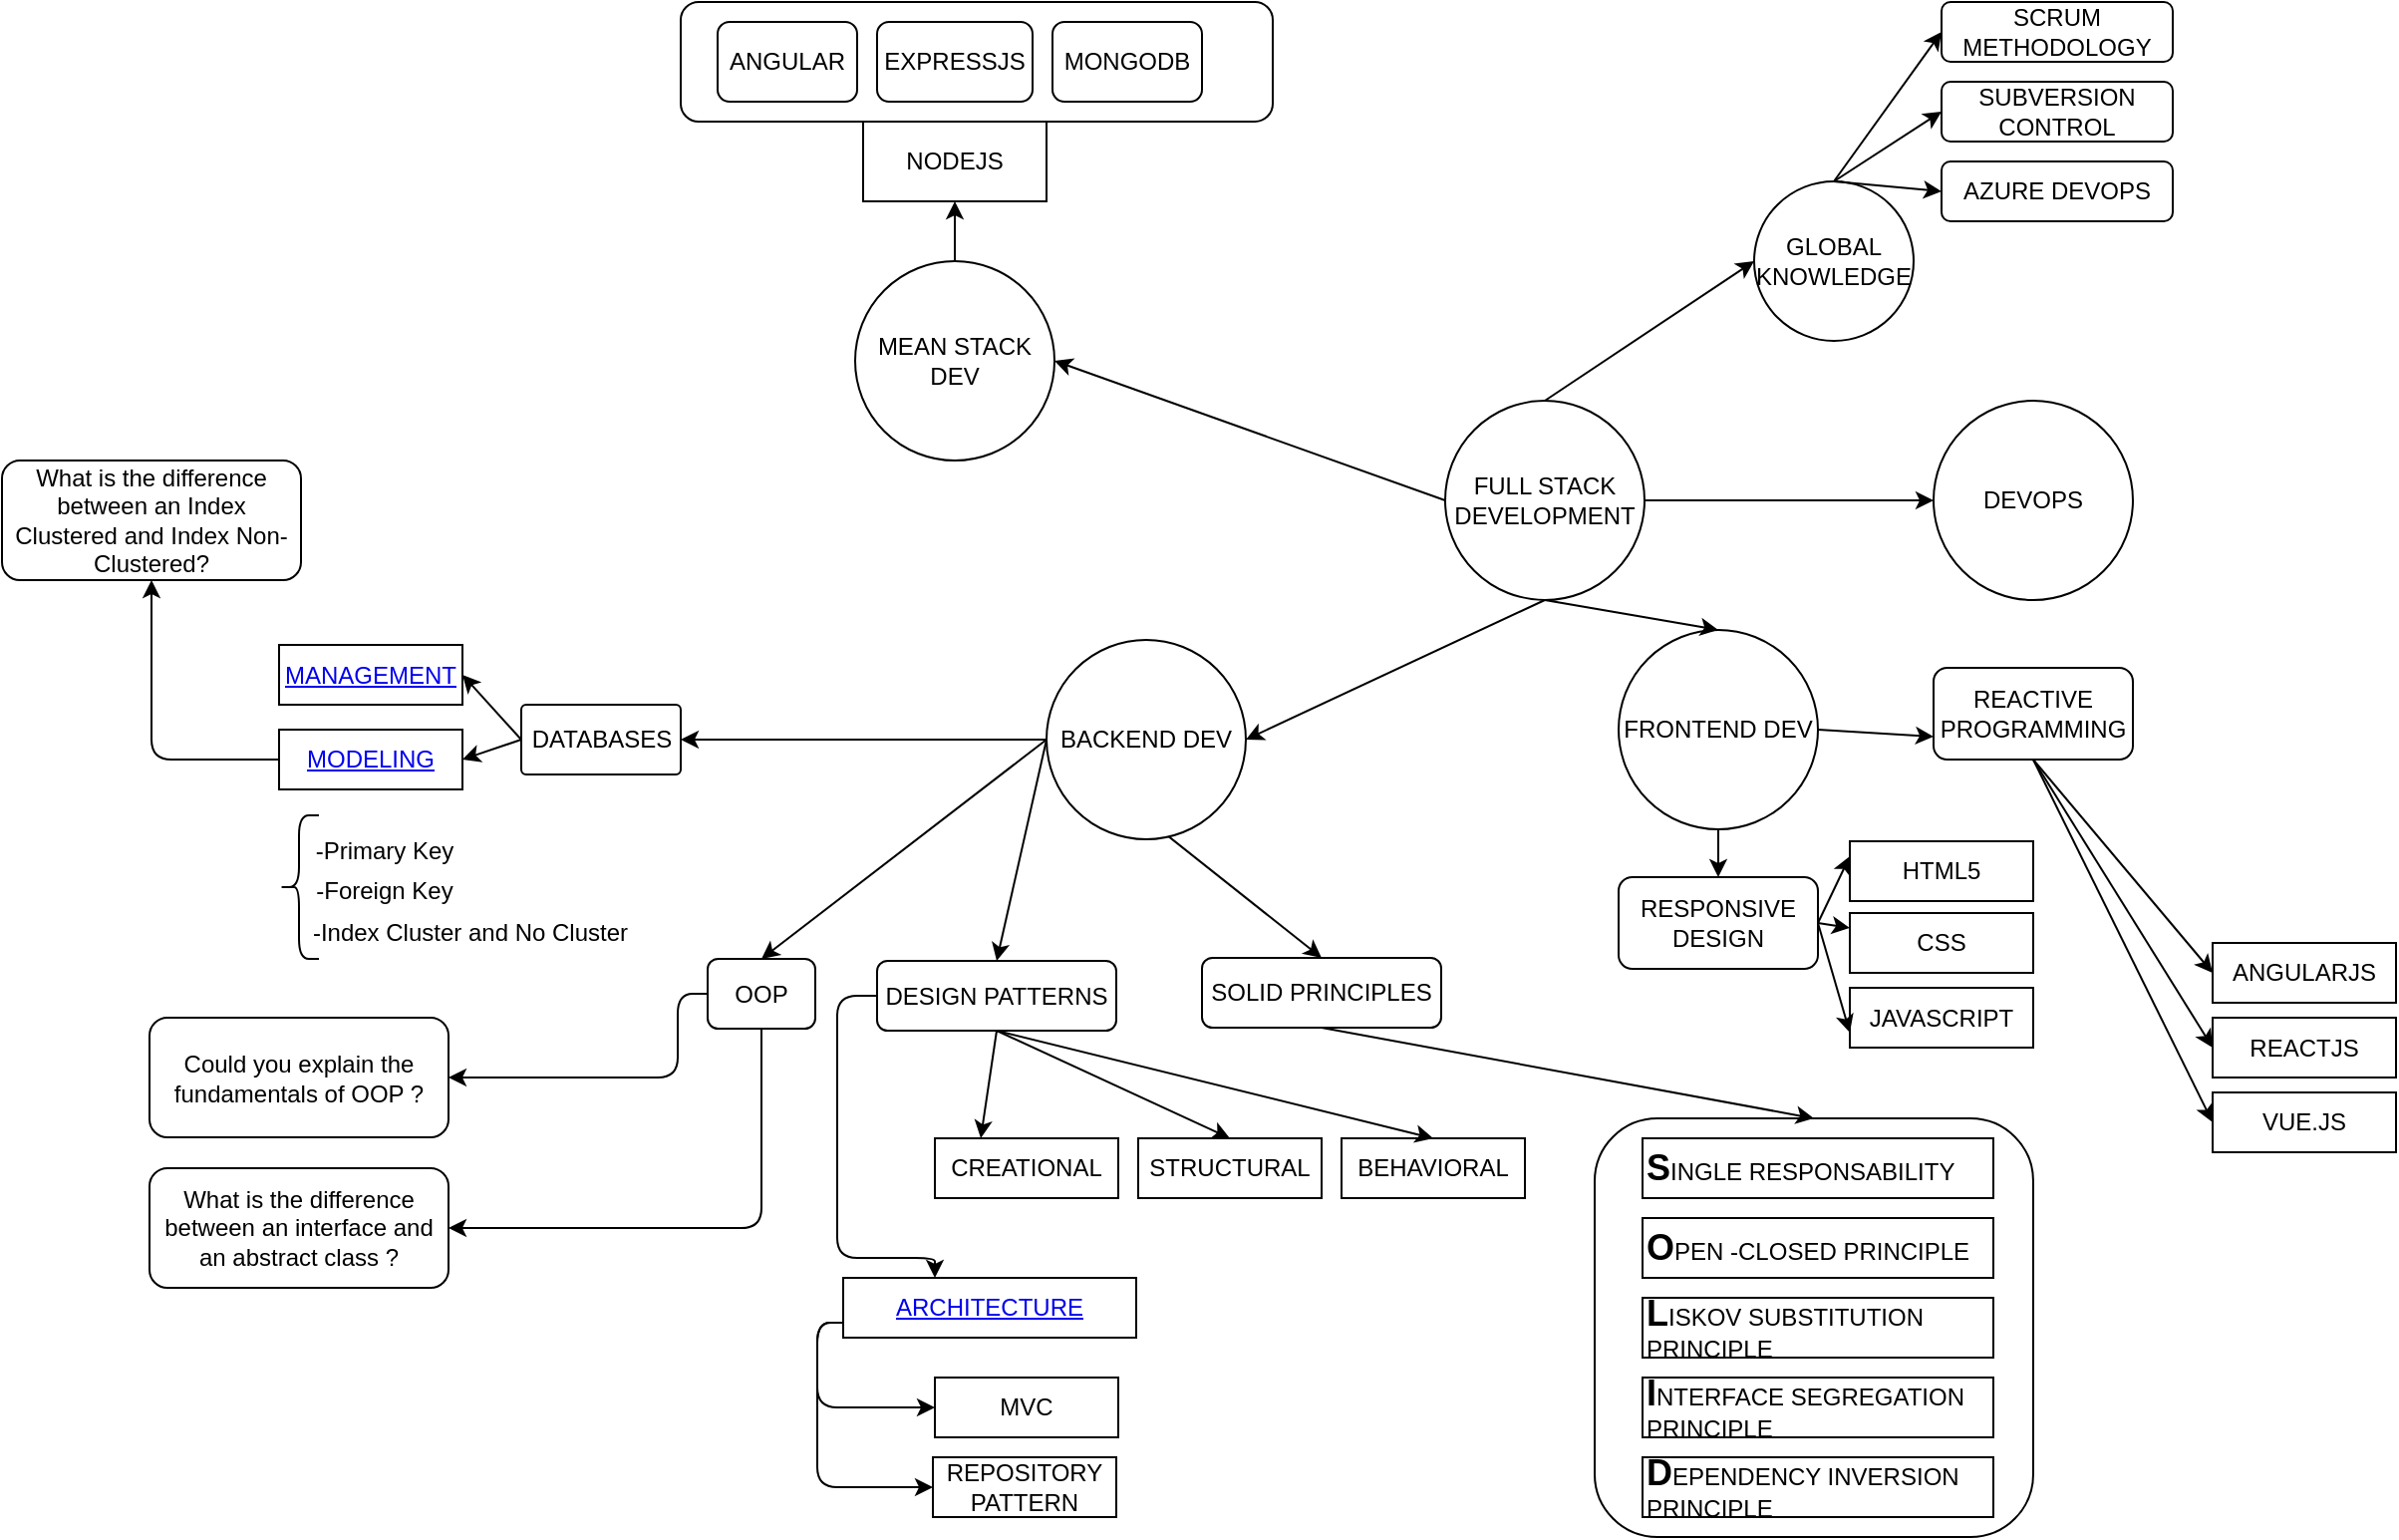 <mxfile version="11.3.0" type="device" pages="1"><diagram id="z3-WAtmKOLRgWlyEKlDg" name="Page-1"><mxGraphModel dx="1602" dy="746" grid="1" gridSize="10" guides="1" tooltips="1" connect="1" arrows="1" fold="1" page="1" pageScale="1" pageWidth="850" pageHeight="1100" math="0" shadow="0"><root><mxCell id="0"/><mxCell id="1" parent="0"/><mxCell id="mQjBrFTNfQmqXaDYFYGM-48" value="" style="rounded=1;whiteSpace=wrap;html=1;align=left;" parent="1" vertex="1"><mxGeometry x="460" y="710" width="220" height="210" as="geometry"/></mxCell><mxCell id="mQjBrFTNfQmqXaDYFYGM-38" value="" style="endArrow=classic;html=1;exitX=0;exitY=0.5;exitDx=0;exitDy=0;entryX=0.5;entryY=0;entryDx=0;entryDy=0;" parent="1" source="mQjBrFTNfQmqXaDYFYGM-13" target="mQjBrFTNfQmqXaDYFYGM-37" edge="1"><mxGeometry width="50" height="50" relative="1" as="geometry"><mxPoint x="400" y="620" as="sourcePoint"/><mxPoint x="450" y="570" as="targetPoint"/></mxGeometry></mxCell><mxCell id="mQjBrFTNfQmqXaDYFYGM-7" value="" style="rounded=1;whiteSpace=wrap;html=1;" parent="1" vertex="1"><mxGeometry x="1.5" y="150" width="297" height="60" as="geometry"/></mxCell><mxCell id="mQjBrFTNfQmqXaDYFYGM-1" value="FULL STACK DEVELOPMENT" style="ellipse;whiteSpace=wrap;html=1;aspect=fixed;" parent="1" vertex="1"><mxGeometry x="385" y="350" width="100" height="100" as="geometry"/></mxCell><mxCell id="mQjBrFTNfQmqXaDYFYGM-2" value="MEAN STACK DEV" style="ellipse;whiteSpace=wrap;html=1;aspect=fixed;" parent="1" vertex="1"><mxGeometry x="89" y="280" width="100" height="100" as="geometry"/></mxCell><mxCell id="mQjBrFTNfQmqXaDYFYGM-3" value="DEVOPS" style="ellipse;whiteSpace=wrap;html=1;aspect=fixed;" parent="1" vertex="1"><mxGeometry x="630" y="350" width="100" height="100" as="geometry"/></mxCell><mxCell id="mQjBrFTNfQmqXaDYFYGM-5" value="EXPRESSJS" style="rounded=1;whiteSpace=wrap;html=1;" parent="1" vertex="1"><mxGeometry x="100" y="160" width="78" height="40" as="geometry"/></mxCell><mxCell id="mQjBrFTNfQmqXaDYFYGM-6" value="MONGODB" style="rounded=1;whiteSpace=wrap;html=1;" parent="1" vertex="1"><mxGeometry x="188" y="160" width="75" height="40" as="geometry"/></mxCell><mxCell id="mQjBrFTNfQmqXaDYFYGM-8" value="ANGULAR" style="rounded=1;whiteSpace=wrap;html=1;" parent="1" vertex="1"><mxGeometry x="20" y="160" width="70" height="40" as="geometry"/></mxCell><mxCell id="mQjBrFTNfQmqXaDYFYGM-9" value="NODEJS" style="rounded=0;whiteSpace=wrap;html=1;" parent="1" vertex="1"><mxGeometry x="93" y="210" width="92" height="40" as="geometry"/></mxCell><mxCell id="mQjBrFTNfQmqXaDYFYGM-11" value="" style="endArrow=classic;html=1;exitX=0.5;exitY=0;exitDx=0;exitDy=0;entryX=0.5;entryY=1;entryDx=0;entryDy=0;" parent="1" source="mQjBrFTNfQmqXaDYFYGM-2" target="mQjBrFTNfQmqXaDYFYGM-9" edge="1"><mxGeometry width="50" height="50" relative="1" as="geometry"><mxPoint x="300" y="320" as="sourcePoint"/><mxPoint x="350" y="270" as="targetPoint"/></mxGeometry></mxCell><mxCell id="mQjBrFTNfQmqXaDYFYGM-12" value="" style="endArrow=classic;html=1;entryX=1;entryY=0.5;entryDx=0;entryDy=0;exitX=0;exitY=0.5;exitDx=0;exitDy=0;" parent="1" source="mQjBrFTNfQmqXaDYFYGM-1" target="mQjBrFTNfQmqXaDYFYGM-2" edge="1"><mxGeometry width="50" height="50" relative="1" as="geometry"><mxPoint x="270" y="480" as="sourcePoint"/><mxPoint x="320" y="430" as="targetPoint"/></mxGeometry></mxCell><mxCell id="mQjBrFTNfQmqXaDYFYGM-13" value="BACKEND DEV" style="ellipse;whiteSpace=wrap;html=1;aspect=fixed;" parent="1" vertex="1"><mxGeometry x="185" y="470" width="100" height="100" as="geometry"/></mxCell><mxCell id="mQjBrFTNfQmqXaDYFYGM-14" value="FRONTEND DEV" style="ellipse;whiteSpace=wrap;html=1;aspect=fixed;" parent="1" vertex="1"><mxGeometry x="472" y="465" width="100" height="100" as="geometry"/></mxCell><mxCell id="mQjBrFTNfQmqXaDYFYGM-15" value="" style="endArrow=classic;html=1;exitX=0.5;exitY=1;exitDx=0;exitDy=0;entryX=1;entryY=0.5;entryDx=0;entryDy=0;" parent="1" source="mQjBrFTNfQmqXaDYFYGM-1" target="mQjBrFTNfQmqXaDYFYGM-13" edge="1"><mxGeometry width="50" height="50" relative="1" as="geometry"><mxPoint x="60" y="450" as="sourcePoint"/><mxPoint x="110" y="400" as="targetPoint"/></mxGeometry></mxCell><mxCell id="mQjBrFTNfQmqXaDYFYGM-16" value="" style="endArrow=classic;html=1;exitX=0.5;exitY=1;exitDx=0;exitDy=0;entryX=0.5;entryY=0;entryDx=0;entryDy=0;" parent="1" source="mQjBrFTNfQmqXaDYFYGM-1" target="mQjBrFTNfQmqXaDYFYGM-14" edge="1"><mxGeometry width="50" height="50" relative="1" as="geometry"><mxPoint x="560" y="540" as="sourcePoint"/><mxPoint x="610" y="490" as="targetPoint"/></mxGeometry></mxCell><mxCell id="mQjBrFTNfQmqXaDYFYGM-18" value="OOP" style="rounded=1;whiteSpace=wrap;html=1;" parent="1" vertex="1"><mxGeometry x="15" y="630" width="54" height="35" as="geometry"/></mxCell><mxCell id="mQjBrFTNfQmqXaDYFYGM-19" value="DESIGN PATTERNS" style="rounded=1;whiteSpace=wrap;html=1;" parent="1" vertex="1"><mxGeometry x="100" y="631" width="120" height="35" as="geometry"/></mxCell><mxCell id="mQjBrFTNfQmqXaDYFYGM-22" value="CREATIONAL" style="rounded=0;whiteSpace=wrap;html=1;" parent="1" vertex="1"><mxGeometry x="129" y="720" width="92" height="30" as="geometry"/></mxCell><mxCell id="mQjBrFTNfQmqXaDYFYGM-23" value="STRUCTURAL" style="rounded=0;whiteSpace=wrap;html=1;" parent="1" vertex="1"><mxGeometry x="231" y="720" width="92" height="30" as="geometry"/></mxCell><mxCell id="mQjBrFTNfQmqXaDYFYGM-24" value="BEHAVIORAL" style="rounded=0;whiteSpace=wrap;html=1;" parent="1" vertex="1"><mxGeometry x="333" y="720" width="92" height="30" as="geometry"/></mxCell><mxCell id="mQjBrFTNfQmqXaDYFYGM-25" value="" style="endArrow=classic;html=1;exitX=0.5;exitY=1;exitDx=0;exitDy=0;entryX=0.25;entryY=0;entryDx=0;entryDy=0;" parent="1" source="mQjBrFTNfQmqXaDYFYGM-19" target="mQjBrFTNfQmqXaDYFYGM-22" edge="1"><mxGeometry width="50" height="50" relative="1" as="geometry"><mxPoint x="200" y="860" as="sourcePoint"/><mxPoint x="250" y="810" as="targetPoint"/></mxGeometry></mxCell><mxCell id="mQjBrFTNfQmqXaDYFYGM-26" value="" style="endArrow=classic;html=1;exitX=0.5;exitY=1;exitDx=0;exitDy=0;entryX=0.5;entryY=0;entryDx=0;entryDy=0;" parent="1" source="mQjBrFTNfQmqXaDYFYGM-19" target="mQjBrFTNfQmqXaDYFYGM-23" edge="1"><mxGeometry width="50" height="50" relative="1" as="geometry"><mxPoint x="310" y="700" as="sourcePoint"/><mxPoint x="360" y="650" as="targetPoint"/></mxGeometry></mxCell><mxCell id="mQjBrFTNfQmqXaDYFYGM-27" value="" style="endArrow=classic;html=1;exitX=0.5;exitY=1;exitDx=0;exitDy=0;entryX=0.5;entryY=0;entryDx=0;entryDy=0;" parent="1" source="mQjBrFTNfQmqXaDYFYGM-19" target="mQjBrFTNfQmqXaDYFYGM-24" edge="1"><mxGeometry width="50" height="50" relative="1" as="geometry"><mxPoint x="330" y="710" as="sourcePoint"/><mxPoint x="380" y="660" as="targetPoint"/></mxGeometry></mxCell><mxCell id="mQjBrFTNfQmqXaDYFYGM-28" value="" style="edgeStyle=segmentEdgeStyle;endArrow=classic;html=1;exitX=0;exitY=0.5;exitDx=0;exitDy=0;" parent="1" source="mQjBrFTNfQmqXaDYFYGM-19" target="mQjBrFTNfQmqXaDYFYGM-29" edge="1"><mxGeometry width="50" height="50" relative="1" as="geometry"><mxPoint x="120" y="920" as="sourcePoint"/><mxPoint x="120" y="780" as="targetPoint"/><Array as="points"><mxPoint x="80" y="648"/><mxPoint x="80" y="780"/><mxPoint x="129" y="780"/></Array></mxGeometry></mxCell><mxCell id="mQjBrFTNfQmqXaDYFYGM-29" value="&lt;a href=&quot;https://medium.com/@maniakhitoccori/los-10-patrones-comunes-de-arquitectura-de-software-d8b9047edf0b&quot;&gt;ARCHITECTURE&lt;/a&gt;" style="rounded=0;whiteSpace=wrap;html=1;" parent="1" vertex="1"><mxGeometry x="83" y="790" width="147" height="30" as="geometry"/></mxCell><mxCell id="mQjBrFTNfQmqXaDYFYGM-30" value="MVC" style="rounded=0;whiteSpace=wrap;html=1;" parent="1" vertex="1"><mxGeometry x="129" y="840" width="92" height="30" as="geometry"/></mxCell><mxCell id="mQjBrFTNfQmqXaDYFYGM-31" value="REPOSITORY PATTERN" style="rounded=0;whiteSpace=wrap;html=1;" parent="1" vertex="1"><mxGeometry x="128" y="880" width="92" height="30" as="geometry"/></mxCell><mxCell id="mQjBrFTNfQmqXaDYFYGM-33" value="" style="endArrow=classic;html=1;exitX=0;exitY=0.5;exitDx=0;exitDy=0;entryX=0.5;entryY=0;entryDx=0;entryDy=0;" parent="1" source="mQjBrFTNfQmqXaDYFYGM-13" target="mQjBrFTNfQmqXaDYFYGM-18" edge="1"><mxGeometry width="50" height="50" relative="1" as="geometry"><mxPoint x="60" y="500" as="sourcePoint"/><mxPoint x="110" y="450" as="targetPoint"/></mxGeometry></mxCell><mxCell id="mQjBrFTNfQmqXaDYFYGM-34" value="" style="endArrow=classic;html=1;exitX=0;exitY=0.5;exitDx=0;exitDy=0;entryX=0.5;entryY=0;entryDx=0;entryDy=0;" parent="1" source="mQjBrFTNfQmqXaDYFYGM-13" target="mQjBrFTNfQmqXaDYFYGM-19" edge="1"><mxGeometry width="50" height="50" relative="1" as="geometry"><mxPoint x="30" y="500" as="sourcePoint"/><mxPoint x="80" y="450" as="targetPoint"/></mxGeometry></mxCell><mxCell id="mQjBrFTNfQmqXaDYFYGM-35" value="" style="edgeStyle=elbowEdgeStyle;elbow=horizontal;endArrow=classic;html=1;exitX=0;exitY=0.75;exitDx=0;exitDy=0;entryX=0;entryY=0.5;entryDx=0;entryDy=0;" parent="1" source="mQjBrFTNfQmqXaDYFYGM-29" target="mQjBrFTNfQmqXaDYFYGM-30" edge="1"><mxGeometry width="50" height="50" relative="1" as="geometry"><mxPoint x="30" y="890" as="sourcePoint"/><mxPoint x="80" y="840" as="targetPoint"/><Array as="points"><mxPoint x="70" y="840"/></Array></mxGeometry></mxCell><mxCell id="mQjBrFTNfQmqXaDYFYGM-36" value="" style="edgeStyle=elbowEdgeStyle;elbow=horizontal;endArrow=classic;html=1;exitX=0;exitY=0.75;exitDx=0;exitDy=0;entryX=0;entryY=0.5;entryDx=0;entryDy=0;" parent="1" source="mQjBrFTNfQmqXaDYFYGM-29" target="mQjBrFTNfQmqXaDYFYGM-31" edge="1"><mxGeometry width="50" height="50" relative="1" as="geometry"><mxPoint x="20" y="920" as="sourcePoint"/><mxPoint x="70" y="870" as="targetPoint"/><Array as="points"><mxPoint x="70" y="850"/></Array></mxGeometry></mxCell><mxCell id="mQjBrFTNfQmqXaDYFYGM-37" value="SOLID PRINCIPLES" style="rounded=1;whiteSpace=wrap;html=1;" parent="1" vertex="1"><mxGeometry x="263" y="629.5" width="120" height="35" as="geometry"/></mxCell><mxCell id="mQjBrFTNfQmqXaDYFYGM-39" value="&lt;b&gt;&lt;font style=&quot;font-size: 18px&quot;&gt;S&lt;/font&gt;&lt;/b&gt;INGLE RESPONSABILITY" style="rounded=0;whiteSpace=wrap;html=1;align=left;" parent="1" vertex="1"><mxGeometry x="484" y="720" width="176" height="30" as="geometry"/></mxCell><mxCell id="mQjBrFTNfQmqXaDYFYGM-43" value="&lt;b&gt;&lt;font style=&quot;font-size: 18px&quot;&gt;O&lt;/font&gt;&lt;/b&gt;PEN -CLOSED PRINCIPLE" style="rounded=0;whiteSpace=wrap;html=1;align=left;" parent="1" vertex="1"><mxGeometry x="484" y="760" width="176" height="30" as="geometry"/></mxCell><mxCell id="mQjBrFTNfQmqXaDYFYGM-44" value="&lt;span style=&quot;font-size: 18px&quot;&gt;&lt;b&gt;L&lt;/b&gt;&lt;/span&gt;ISKOV SUBSTITUTION PRINCIPLE" style="rounded=0;whiteSpace=wrap;html=1;align=left;" parent="1" vertex="1"><mxGeometry x="484" y="800" width="176" height="30" as="geometry"/></mxCell><mxCell id="mQjBrFTNfQmqXaDYFYGM-45" value="&lt;span style=&quot;font-size: 18px&quot;&gt;&lt;b&gt;I&lt;/b&gt;&lt;/span&gt;NTERFACE SEGREGATION PRINCIPLE" style="rounded=0;whiteSpace=wrap;html=1;align=left;" parent="1" vertex="1"><mxGeometry x="484" y="840" width="176" height="30" as="geometry"/></mxCell><mxCell id="mQjBrFTNfQmqXaDYFYGM-46" value="&lt;span style=&quot;font-size: 18px&quot;&gt;&lt;b&gt;D&lt;/b&gt;&lt;/span&gt;EPENDENCY INVERSION PRINCIPLE" style="rounded=0;whiteSpace=wrap;html=1;align=left;" parent="1" vertex="1"><mxGeometry x="484" y="880" width="176" height="30" as="geometry"/></mxCell><mxCell id="mQjBrFTNfQmqXaDYFYGM-49" value="" style="endArrow=classic;html=1;exitX=0.5;exitY=1;exitDx=0;exitDy=0;entryX=0.5;entryY=0;entryDx=0;entryDy=0;" parent="1" source="mQjBrFTNfQmqXaDYFYGM-37" target="mQjBrFTNfQmqXaDYFYGM-48" edge="1"><mxGeometry width="50" height="50" relative="1" as="geometry"><mxPoint x="500" y="670" as="sourcePoint"/><mxPoint x="550" y="620" as="targetPoint"/></mxGeometry></mxCell><mxCell id="mQjBrFTNfQmqXaDYFYGM-51" value="DATABASES" style="rounded=1;whiteSpace=wrap;html=1;arcSize=7;" parent="1" vertex="1"><mxGeometry x="-78.5" y="502.5" width="80" height="35" as="geometry"/></mxCell><mxCell id="mQjBrFTNfQmqXaDYFYGM-52" value="" style="endArrow=classic;html=1;exitX=0;exitY=0.5;exitDx=0;exitDy=0;entryX=1;entryY=0.5;entryDx=0;entryDy=0;" parent="1" source="mQjBrFTNfQmqXaDYFYGM-13" target="mQjBrFTNfQmqXaDYFYGM-51" edge="1"><mxGeometry width="50" height="50" relative="1" as="geometry"><mxPoint x="110" y="470" as="sourcePoint"/><mxPoint x="160" y="420" as="targetPoint"/></mxGeometry></mxCell><mxCell id="mQjBrFTNfQmqXaDYFYGM-53" value="&lt;a href=&quot;https://www.geeksforgeeks.org/sql-ddl-dql-dml-dcl-tcl-commands/&quot;&gt;MANAGEMENT&lt;/a&gt;" style="rounded=0;whiteSpace=wrap;html=1;" parent="1" vertex="1"><mxGeometry x="-200" y="472.5" width="92" height="30" as="geometry"/></mxCell><mxCell id="mQjBrFTNfQmqXaDYFYGM-54" value="&lt;a href=&quot;http://localhost/commonquestions/index.php?id=1&quot;&gt;MODELING&lt;/a&gt;" style="rounded=0;whiteSpace=wrap;html=1;" parent="1" vertex="1"><mxGeometry x="-200" y="515" width="92" height="30" as="geometry"/></mxCell><mxCell id="mQjBrFTNfQmqXaDYFYGM-55" value="" style="endArrow=classic;html=1;exitX=0;exitY=0.5;exitDx=0;exitDy=0;entryX=1;entryY=0.5;entryDx=0;entryDy=0;" parent="1" source="mQjBrFTNfQmqXaDYFYGM-51" target="mQjBrFTNfQmqXaDYFYGM-53" edge="1"><mxGeometry width="50" height="50" relative="1" as="geometry"><mxPoint x="-160" y="680" as="sourcePoint"/><mxPoint x="-110" y="630" as="targetPoint"/></mxGeometry></mxCell><mxCell id="mQjBrFTNfQmqXaDYFYGM-56" value="" style="endArrow=classic;html=1;exitX=0;exitY=0.5;exitDx=0;exitDy=0;entryX=1;entryY=0.5;entryDx=0;entryDy=0;" parent="1" source="mQjBrFTNfQmqXaDYFYGM-51" target="mQjBrFTNfQmqXaDYFYGM-54" edge="1"><mxGeometry width="50" height="50" relative="1" as="geometry"><mxPoint x="-120" y="720" as="sourcePoint"/><mxPoint x="-70" y="670" as="targetPoint"/></mxGeometry></mxCell><mxCell id="mQjBrFTNfQmqXaDYFYGM-57" value="" style="shape=curlyBracket;whiteSpace=wrap;html=1;rounded=1;align=left;" parent="1" vertex="1"><mxGeometry x="-200" y="558" width="20" height="72" as="geometry"/></mxCell><mxCell id="mQjBrFTNfQmqXaDYFYGM-58" value="-Primary Key" style="text;html=1;strokeColor=none;fillColor=none;align=center;verticalAlign=middle;whiteSpace=wrap;rounded=0;" parent="1" vertex="1"><mxGeometry x="-189" y="566" width="84" height="20" as="geometry"/></mxCell><mxCell id="mQjBrFTNfQmqXaDYFYGM-59" value="-Foreign Key" style="text;html=1;strokeColor=none;fillColor=none;align=center;verticalAlign=middle;whiteSpace=wrap;rounded=0;" parent="1" vertex="1"><mxGeometry x="-189" y="586" width="84" height="20" as="geometry"/></mxCell><mxCell id="mQjBrFTNfQmqXaDYFYGM-60" value="-Index Cluster and No Cluster" style="text;html=1;strokeColor=none;fillColor=none;align=center;verticalAlign=middle;whiteSpace=wrap;rounded=0;" parent="1" vertex="1"><mxGeometry x="-189" y="607" width="170" height="20" as="geometry"/></mxCell><mxCell id="mQjBrFTNfQmqXaDYFYGM-62" value="REACTIVE PROGRAMMING" style="rounded=1;whiteSpace=wrap;html=1;align=center;" parent="1" vertex="1"><mxGeometry x="630" y="484" width="100" height="46" as="geometry"/></mxCell><mxCell id="mQjBrFTNfQmqXaDYFYGM-63" value="" style="endArrow=classic;html=1;exitX=1;exitY=0.5;exitDx=0;exitDy=0;entryX=0;entryY=0.75;entryDx=0;entryDy=0;" parent="1" source="mQjBrFTNfQmqXaDYFYGM-14" target="mQjBrFTNfQmqXaDYFYGM-62" edge="1"><mxGeometry width="50" height="50" relative="1" as="geometry"><mxPoint x="730" y="700" as="sourcePoint"/><mxPoint x="780" y="650" as="targetPoint"/></mxGeometry></mxCell><mxCell id="mQjBrFTNfQmqXaDYFYGM-64" value="ANGULARJS" style="rounded=0;whiteSpace=wrap;html=1;" parent="1" vertex="1"><mxGeometry x="770" y="622" width="92" height="30" as="geometry"/></mxCell><mxCell id="mQjBrFTNfQmqXaDYFYGM-65" value="REACTJS" style="rounded=0;whiteSpace=wrap;html=1;" parent="1" vertex="1"><mxGeometry x="770" y="659.5" width="92" height="30" as="geometry"/></mxCell><mxCell id="mQjBrFTNfQmqXaDYFYGM-66" value="VUE.JS" style="rounded=0;whiteSpace=wrap;html=1;" parent="1" vertex="1"><mxGeometry x="770" y="697" width="92" height="30" as="geometry"/></mxCell><mxCell id="mQjBrFTNfQmqXaDYFYGM-67" value="" style="endArrow=classic;html=1;exitX=0.5;exitY=1;exitDx=0;exitDy=0;entryX=0;entryY=0.5;entryDx=0;entryDy=0;" parent="1" source="mQjBrFTNfQmqXaDYFYGM-62" target="mQjBrFTNfQmqXaDYFYGM-64" edge="1"><mxGeometry width="50" height="50" relative="1" as="geometry"><mxPoint x="670" y="650" as="sourcePoint"/><mxPoint x="720" y="600" as="targetPoint"/></mxGeometry></mxCell><mxCell id="mQjBrFTNfQmqXaDYFYGM-70" value="" style="endArrow=classic;html=1;exitX=0.5;exitY=1;exitDx=0;exitDy=0;entryX=0;entryY=0.5;entryDx=0;entryDy=0;" parent="1" source="mQjBrFTNfQmqXaDYFYGM-62" target="mQjBrFTNfQmqXaDYFYGM-65" edge="1"><mxGeometry width="50" height="50" relative="1" as="geometry"><mxPoint x="700" y="670" as="sourcePoint"/><mxPoint x="750" y="620" as="targetPoint"/></mxGeometry></mxCell><mxCell id="mQjBrFTNfQmqXaDYFYGM-71" value="" style="endArrow=classic;html=1;exitX=0.5;exitY=1;exitDx=0;exitDy=0;entryX=0;entryY=0.5;entryDx=0;entryDy=0;" parent="1" source="mQjBrFTNfQmqXaDYFYGM-62" target="mQjBrFTNfQmqXaDYFYGM-66" edge="1"><mxGeometry width="50" height="50" relative="1" as="geometry"><mxPoint x="650" y="690" as="sourcePoint"/><mxPoint x="700" y="640" as="targetPoint"/></mxGeometry></mxCell><mxCell id="mQjBrFTNfQmqXaDYFYGM-72" value="RESPONSIVE DESIGN" style="rounded=1;whiteSpace=wrap;html=1;align=center;" parent="1" vertex="1"><mxGeometry x="472" y="589" width="100" height="46" as="geometry"/></mxCell><mxCell id="mQjBrFTNfQmqXaDYFYGM-73" value="" style="endArrow=classic;html=1;exitX=0.5;exitY=1;exitDx=0;exitDy=0;" parent="1" source="mQjBrFTNfQmqXaDYFYGM-14" target="mQjBrFTNfQmqXaDYFYGM-72" edge="1"><mxGeometry width="50" height="50" relative="1" as="geometry"><mxPoint x="670" y="680" as="sourcePoint"/><mxPoint x="720" y="630" as="targetPoint"/></mxGeometry></mxCell><mxCell id="mQjBrFTNfQmqXaDYFYGM-74" value="HTML5" style="rounded=0;whiteSpace=wrap;html=1;" parent="1" vertex="1"><mxGeometry x="588" y="571" width="92" height="30" as="geometry"/></mxCell><mxCell id="mQjBrFTNfQmqXaDYFYGM-75" value="CSS" style="rounded=0;whiteSpace=wrap;html=1;" parent="1" vertex="1"><mxGeometry x="588" y="607" width="92" height="30" as="geometry"/></mxCell><mxCell id="mQjBrFTNfQmqXaDYFYGM-76" value="JAVASCRIPT" style="rounded=0;whiteSpace=wrap;html=1;" parent="1" vertex="1"><mxGeometry x="588" y="644.5" width="92" height="30" as="geometry"/></mxCell><mxCell id="mQjBrFTNfQmqXaDYFYGM-77" value="" style="endArrow=classic;html=1;exitX=1;exitY=0.5;exitDx=0;exitDy=0;entryX=0;entryY=0.75;entryDx=0;entryDy=0;" parent="1" source="mQjBrFTNfQmqXaDYFYGM-72" target="mQjBrFTNfQmqXaDYFYGM-76" edge="1"><mxGeometry width="50" height="50" relative="1" as="geometry"><mxPoint x="800" y="810" as="sourcePoint"/><mxPoint x="850" y="760" as="targetPoint"/></mxGeometry></mxCell><mxCell id="mQjBrFTNfQmqXaDYFYGM-78" value="" style="endArrow=classic;html=1;exitX=1;exitY=0.5;exitDx=0;exitDy=0;entryX=0;entryY=0.25;entryDx=0;entryDy=0;" parent="1" source="mQjBrFTNfQmqXaDYFYGM-72" target="mQjBrFTNfQmqXaDYFYGM-75" edge="1"><mxGeometry width="50" height="50" relative="1" as="geometry"><mxPoint x="790" y="810" as="sourcePoint"/><mxPoint x="840" y="760" as="targetPoint"/></mxGeometry></mxCell><mxCell id="mQjBrFTNfQmqXaDYFYGM-79" value="" style="endArrow=classic;html=1;exitX=1;exitY=0.5;exitDx=0;exitDy=0;entryX=0;entryY=0.25;entryDx=0;entryDy=0;" parent="1" source="mQjBrFTNfQmqXaDYFYGM-72" target="mQjBrFTNfQmqXaDYFYGM-74" edge="1"><mxGeometry width="50" height="50" relative="1" as="geometry"><mxPoint x="780" y="840" as="sourcePoint"/><mxPoint x="830" y="790" as="targetPoint"/></mxGeometry></mxCell><mxCell id="mQjBrFTNfQmqXaDYFYGM-80" value="" style="endArrow=classic;html=1;exitX=1;exitY=0.5;exitDx=0;exitDy=0;" parent="1" source="mQjBrFTNfQmqXaDYFYGM-1" target="mQjBrFTNfQmqXaDYFYGM-3" edge="1"><mxGeometry width="50" height="50" relative="1" as="geometry"><mxPoint x="830" y="440" as="sourcePoint"/><mxPoint x="880" y="390" as="targetPoint"/></mxGeometry></mxCell><mxCell id="mQjBrFTNfQmqXaDYFYGM-84" value="GLOBAL KNOWLEDGE" style="ellipse;whiteSpace=wrap;html=1;aspect=fixed;align=center;" parent="1" vertex="1"><mxGeometry x="540" y="240" width="80" height="80" as="geometry"/></mxCell><mxCell id="mQjBrFTNfQmqXaDYFYGM-85" value="" style="endArrow=classic;html=1;exitX=0.5;exitY=0;exitDx=0;exitDy=0;entryX=0;entryY=0.5;entryDx=0;entryDy=0;" parent="1" source="mQjBrFTNfQmqXaDYFYGM-1" target="mQjBrFTNfQmqXaDYFYGM-84" edge="1"><mxGeometry width="50" height="50" relative="1" as="geometry"><mxPoint x="390" y="320" as="sourcePoint"/><mxPoint x="440" y="270" as="targetPoint"/></mxGeometry></mxCell><mxCell id="mQjBrFTNfQmqXaDYFYGM-86" value="SCRUM METHODOLOGY" style="rounded=1;whiteSpace=wrap;html=1;align=center;" parent="1" vertex="1"><mxGeometry x="634" y="150" width="116" height="30" as="geometry"/></mxCell><mxCell id="mQjBrFTNfQmqXaDYFYGM-87" value="SUBVERSION CONTROL" style="rounded=1;whiteSpace=wrap;html=1;align=center;" parent="1" vertex="1"><mxGeometry x="634" y="190" width="116" height="30" as="geometry"/></mxCell><mxCell id="mQjBrFTNfQmqXaDYFYGM-88" value="" style="endArrow=classic;html=1;exitX=0.5;exitY=0;exitDx=0;exitDy=0;entryX=0;entryY=0.5;entryDx=0;entryDy=0;" parent="1" source="mQjBrFTNfQmqXaDYFYGM-84" target="mQjBrFTNfQmqXaDYFYGM-86" edge="1"><mxGeometry width="50" height="50" relative="1" as="geometry"><mxPoint x="710" y="340" as="sourcePoint"/><mxPoint x="760" y="290" as="targetPoint"/></mxGeometry></mxCell><mxCell id="mQjBrFTNfQmqXaDYFYGM-89" value="" style="endArrow=classic;html=1;exitX=0.5;exitY=0;exitDx=0;exitDy=0;entryX=0;entryY=0.5;entryDx=0;entryDy=0;" parent="1" source="mQjBrFTNfQmqXaDYFYGM-84" target="mQjBrFTNfQmqXaDYFYGM-87" edge="1"><mxGeometry width="50" height="50" relative="1" as="geometry"><mxPoint x="730" y="350" as="sourcePoint"/><mxPoint x="780" y="300" as="targetPoint"/></mxGeometry></mxCell><mxCell id="mQjBrFTNfQmqXaDYFYGM-90" value="AZURE DEVOPS" style="rounded=1;whiteSpace=wrap;html=1;align=center;" parent="1" vertex="1"><mxGeometry x="634" y="230" width="116" height="30" as="geometry"/></mxCell><mxCell id="mQjBrFTNfQmqXaDYFYGM-91" value="" style="endArrow=classic;html=1;exitX=0.5;exitY=0;exitDx=0;exitDy=0;entryX=0;entryY=0.5;entryDx=0;entryDy=0;" parent="1" source="mQjBrFTNfQmqXaDYFYGM-84" target="mQjBrFTNfQmqXaDYFYGM-90" edge="1"><mxGeometry width="50" height="50" relative="1" as="geometry"><mxPoint x="700" y="340" as="sourcePoint"/><mxPoint x="750" y="290" as="targetPoint"/></mxGeometry></mxCell><mxCell id="WceavbIMRKXVJGvtkq9t-2" value="What is the difference between an Index Clustered and Index Non-Clustered?" style="rounded=1;whiteSpace=wrap;html=1;" vertex="1" parent="1"><mxGeometry x="-339" y="380" width="150" height="60" as="geometry"/></mxCell><mxCell id="WceavbIMRKXVJGvtkq9t-3" value="" style="edgeStyle=elbowEdgeStyle;elbow=horizontal;endArrow=classic;html=1;exitX=0;exitY=0.5;exitDx=0;exitDy=0;entryX=0.5;entryY=1;entryDx=0;entryDy=0;" edge="1" parent="1" source="mQjBrFTNfQmqXaDYFYGM-54" target="WceavbIMRKXVJGvtkq9t-2"><mxGeometry width="50" height="50" relative="1" as="geometry"><mxPoint x="-320" y="570" as="sourcePoint"/><mxPoint x="-270" y="520" as="targetPoint"/><Array as="points"><mxPoint x="-264" y="480"/></Array></mxGeometry></mxCell><mxCell id="WceavbIMRKXVJGvtkq9t-4" value="Could you explain the fundamentals of OOP ?" style="rounded=1;whiteSpace=wrap;html=1;" vertex="1" parent="1"><mxGeometry x="-265" y="659.5" width="150" height="60" as="geometry"/></mxCell><mxCell id="WceavbIMRKXVJGvtkq9t-5" value="" style="edgeStyle=segmentEdgeStyle;endArrow=classic;html=1;exitX=0;exitY=0.5;exitDx=0;exitDy=0;entryX=1;entryY=0.5;entryDx=0;entryDy=0;" edge="1" parent="1" source="mQjBrFTNfQmqXaDYFYGM-18" target="WceavbIMRKXVJGvtkq9t-4"><mxGeometry width="50" height="50" relative="1" as="geometry"><mxPoint x="-40" y="780" as="sourcePoint"/><mxPoint x="10" y="730" as="targetPoint"/><Array as="points"><mxPoint y="648"/><mxPoint y="690"/></Array></mxGeometry></mxCell><mxCell id="WceavbIMRKXVJGvtkq9t-6" value="What is the difference between an interface and an abstract class ?" style="rounded=1;whiteSpace=wrap;html=1;" vertex="1" parent="1"><mxGeometry x="-265" y="735" width="150" height="60" as="geometry"/></mxCell><mxCell id="WceavbIMRKXVJGvtkq9t-7" value="" style="edgeStyle=elbowEdgeStyle;elbow=horizontal;endArrow=classic;html=1;exitX=0.5;exitY=1;exitDx=0;exitDy=0;entryX=1;entryY=0.5;entryDx=0;entryDy=0;" edge="1" parent="1" source="mQjBrFTNfQmqXaDYFYGM-18" target="WceavbIMRKXVJGvtkq9t-6"><mxGeometry width="50" height="50" relative="1" as="geometry"><mxPoint x="20" y="790" as="sourcePoint"/><mxPoint x="70" y="740" as="targetPoint"/><Array as="points"><mxPoint x="42" y="730"/></Array></mxGeometry></mxCell></root></mxGraphModel></diagram></mxfile>